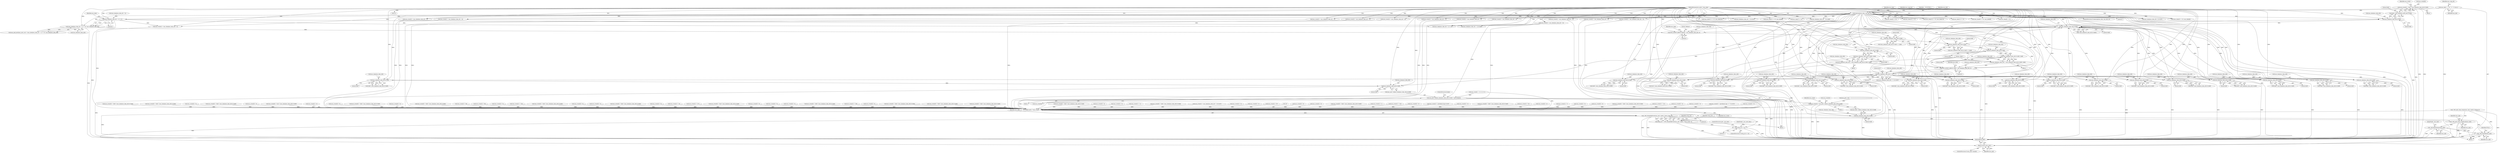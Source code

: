 digraph "0_wildmidi_660b513d99bced8783a4a5984ac2f742c74ebbdd_2@array" {
"1000727" [label="(Call,mus_event[0] = 0xb0 | (mus_data[mus_data_ofs] & 0x0f))"];
"1000731" [label="(Call,0xb0 | (mus_data[mus_data_ofs] & 0x0f))"];
"1000733" [label="(Call,mus_data[mus_data_ofs] & 0x0f)"];
"1000227" [label="(Call,memcmp(mus_data, mus_hdr, 4))"];
"1000124" [label="(MethodParameterIn,uint8_t *mus_data)"];
"1000128" [label="(Call,mus_hdr[] = { 'M', 'U', 'S', 0x1A })"];
"1000469" [label="(Call,mus_data[mus_data_ofs] >> 4)"];
"1000461" [label="(Call,MUS_EVENT_DEBUG(\"After\", mus_data[mus_data_ofs], 0))"];
"1000450" [label="(Call,mus_data[mus_data_ofs] = (mus_data[mus_data_ofs] & 0xf0) | 0x0f)"];
"1000454" [label="(Call,(mus_data[mus_data_ofs] & 0xf0) | 0x0f)"];
"1000455" [label="(Call,mus_data[mus_data_ofs] & 0xf0)"];
"1000443" [label="(Call,mus_data[mus_data_ofs] & 0x0f)"];
"1000422" [label="(Call,mus_data[mus_data_ofs] & 0x0f)"];
"1000414" [label="(Call,MUS_EVENT_DEBUG(\"Before\", mus_data[mus_data_ofs], 0))"];
"1001179" [label="(Call,mus_data[mus_data_ofs] & 0x80)"];
"1000677" [label="(Call,mus_data[mus_data_ofs] & 0x0f)"];
"1001023" [label="(Call,mus_data[mus_data_ofs] & 0x0f)"];
"1000761" [label="(Call,mus_data[mus_data_ofs] & 0x0f)"];
"1001055" [label="(Call,mus_data[mus_data_ofs] & 0x0f)"];
"1000789" [label="(Call,mus_data[mus_data_ofs] & 0x0f)"];
"1000623" [label="(Call,mus_data[mus_data_ofs] & 0x0f)"];
"1000863" [label="(Call,mus_data[mus_data_ofs] & 0x0f)"];
"1000991" [label="(Call,mus_data[mus_data_ofs] & 0x0f)"];
"1000563" [label="(Call,mus_data[mus_data_ofs] & 0x0f)"];
"1000530" [label="(Call,mus_data[mus_data_ofs] & 0x0f)"];
"1000602" [label="(Call,mus_data[mus_data_ofs] & 0x0f)"];
"1000582" [label="(Call,mus_data[mus_data_ofs] & 0x0f)"];
"1000927" [label="(Call,mus_data[mus_data_ofs] & 0x0f)"];
"1000486" [label="(Call,mus_data[mus_data_ofs] & 0x0f)"];
"1001087" [label="(Call,mus_data[mus_data_ofs] & 0x0f)"];
"1000705" [label="(Call,mus_data[mus_data_ofs] & 0x0f)"];
"1000831" [label="(Call,mus_data[mus_data_ofs] & 0x0f)"];
"1000959" [label="(Call,mus_data[mus_data_ofs] & 0x0f)"];
"1000895" [label="(Call,mus_data[mus_data_ofs] & 0x0f)"];
"1001119" [label="(Call,mus_data[mus_data_ofs] & 0x0f)"];
"1000342" [label="(Call,(mus_data[mus_data_ofs + 1] << 8) | mus_data[mus_data_ofs])"];
"1000343" [label="(Call,mus_data[mus_data_ofs + 1] << 8)"];
"1000429" [label="(Call,mus_data[mus_data_ofs] = (mus_data[mus_data_ofs] & 0xf0) | 0x09)"];
"1000433" [label="(Call,(mus_data[mus_data_ofs] & 0xf0) | 0x09)"];
"1000434" [label="(Call,mus_data[mus_data_ofs] & 0xf0)"];
"1001166" [label="(Call,(uint8_t *)mus_event)"];
"1000560" [label="(Call,mus_prev_vol[mus_data[mus_data_ofs] & 0x0f] = mus_event[2])"];
"1000596" [label="(Call,mus_event[2] = mus_prev_vol[mus_data[mus_data_ofs] & 0x0f])"];
"1001164" [label="(Call,_WM_SetupMidiEvent(mus_mdi, (uint8_t *)mus_event, 0))"];
"1001162" [label="(Call,setup_ret = _WM_SetupMidiEvent(mus_mdi, (uint8_t *)mus_event, 0))"];
"1001171" [label="(Call,setup_ret == 0)"];
"1001282" [label="(Call,_WM_midi_setup_endoftrack(mus_mdi))"];
"1001311" [label="(Call,_WM_ResetToStart(mus_mdi))"];
"1001320" [label="(Return,return (mus_mdi);)"];
"1001322" [label="(Call,_WM_freeMDI(mus_mdi))"];
"1000624" [label="(Call,mus_data[mus_data_ofs])"];
"1000484" [label="(Call,0x80 | (mus_data[mus_data_ofs] & 0x0f))"];
"1000500" [label="(Call,mus_event[2] = 0)"];
"1000914" [label="(Call,mus_event[3] = 0)"];
"1000228" [label="(Identifier,mus_data)"];
"1001049" [label="(Call,mus_event[0] = 0xb0 | (mus_data[mus_data_ofs] & 0x0f))"];
"1000449" [label="(Block,)"];
"1000706" [label="(Call,mus_data[mus_data_ofs])"];
"1000180" [label="(Call,mus_event[] = { 0, 0, 0, 0 })"];
"1000900" [label="(Call,mus_event[1] = 1)"];
"1000710" [label="(Call,mus_event[1] = 123)"];
"1000607" [label="(Call,mus_event[3] = 0)"];
"1000468" [label="(Call,(mus_data[mus_data_ofs] >> 4) & 0x07)"];
"1001283" [label="(Identifier,mus_mdi)"];
"1001164" [label="(Call,_WM_SetupMidiEvent(mus_mdi, (uint8_t *)mus_event, 0))"];
"1000705" [label="(Call,mus_data[mus_data_ofs] & 0x0f)"];
"1000637" [label="(Call,mus_event[1] = pitchbend_tmp & 0x7f)"];
"1000687" [label="(Call,mus_event[2] = 0)"];
"1000889" [label="(Call,mus_event[0] = 0xb0 | (mus_data[mus_data_ofs] & 0x0f))"];
"1001028" [label="(Call,mus_event[1] = 91)"];
"1000692" [label="(Call,mus_event[3] = 0)"];
"1000462" [label="(Literal,\"After\")"];
"1000932" [label="(Call,mus_event[1] = 7)"];
"1001176" [label="(JumpTarget,_mus_next_data:)"];
"1000845" [label="(Call,mus_event[2] = 0)"];
"1000456" [label="(Call,mus_data[mus_data_ofs])"];
"1000572" [label="(Block,)"];
"1000447" [label="(Literal,0x0f)"];
"1001287" [label="(Identifier,mus_mdi)"];
"1000422" [label="(Call,mus_data[mus_data_ofs] & 0x0f)"];
"1001027" [label="(Literal,0x0f)"];
"1000759" [label="(Call,0xb0 | (mus_data[mus_data_ofs] & 0x0f))"];
"1000959" [label="(Call,mus_data[mus_data_ofs] & 0x0f)"];
"1000351" [label="(Identifier,mus_data)"];
"1001065" [label="(Call,mus_event[2] = mus_data[mus_data_ofs + 2])"];
"1000471" [label="(Identifier,mus_data)"];
"1000850" [label="(Call,mus_event[3] = 0)"];
"1001091" [label="(Literal,0x0f)"];
"1001033" [label="(Call,mus_event[2] = mus_data[mus_data_ofs + 2])"];
"1000439" [label="(Literal,0x09)"];
"1000992" [label="(Call,mus_data[mus_data_ofs])"];
"1000513" [label="(Call,mus_data[mus_data_ofs + 1] & 0x80)"];
"1000861" [label="(Call,0xb0 | (mus_data[mus_data_ofs] & 0x0f))"];
"1000546" [label="(Call,mus_event[2] = mus_data[mus_data_ofs + 2])"];
"1001017" [label="(Call,mus_event[0] = 0xb0 | (mus_data[mus_data_ofs] & 0x0f))"];
"1000342" [label="(Call,(mus_data[mus_data_ofs + 1] << 8) | mus_data[mus_data_ofs])"];
"1000276" [label="(Call,mus_data[11] << 8)"];
"1000486" [label="(Call,mus_data[mus_data_ofs] & 0x0f)"];
"1000831" [label="(Call,mus_data[mus_data_ofs] & 0x0f)"];
"1000794" [label="(Call,mus_event[1] = 121)"];
"1000720" [label="(Call,mus_event[3] = 0)"];
"1000905" [label="(Call,mus_event[2] = mus_data[mus_data_ofs + 2])"];
"1000978" [label="(Call,mus_event[3] = 0)"];
"1000427" [label="(Literal,0x0f)"];
"1000567" [label="(Literal,0x0f)"];
"1000644" [label="(Call,mus_event[2] = (pitchbend_tmp >> 7) & 0x7f)"];
"1000927" [label="(Call,mus_data[mus_data_ofs] & 0x0f)"];
"1000560" [label="(Call,mus_prev_vol[mus_data[mus_data_ofs] & 0x0f] = mus_event[2])"];
"1000241" [label="(Identifier,mus_song_len)"];
"1001085" [label="(Call,0xb0 | (mus_data[mus_data_ofs] & 0x0f))"];
"1000586" [label="(Literal,0x0f)"];
"1000748" [label="(Call,mus_event[3] = 0)"];
"1000790" [label="(Call,mus_data[mus_data_ofs])"];
"1000576" [label="(Call,mus_event[0] = 0x90 | (mus_data[mus_data_ofs] & 0x0f))"];
"1000867" [label="(Literal,0x0f)"];
"1000789" [label="(Call,mus_data[mus_data_ofs] & 0x0f)"];
"1000985" [label="(Call,mus_event[0] = 0xb0 | (mus_data[mus_data_ofs] & 0x0f))"];
"1001138" [label="(Call,mus_event[3] = 0)"];
"1001081" [label="(Call,mus_event[0] = 0xb0 | (mus_data[mus_data_ofs] & 0x0f))"];
"1000455" [label="(Call,mus_data[mus_data_ofs] & 0xf0)"];
"1000804" [label="(Call,mus_event[3] = 0)"];
"1001117" [label="(Call,0xb0 | (mus_data[mus_data_ofs] & 0x0f))"];
"1000963" [label="(Literal,0x0f)"];
"1000825" [label="(Call,mus_event[0] = 0xc0 | (mus_data[mus_data_ofs] & 0x0f))"];
"1000762" [label="(Call,mus_data[mus_data_ofs])"];
"1000350" [label="(Call,mus_data[mus_data_ofs])"];
"1000868" [label="(Call,mus_event[1] = 0)"];
"1000424" [label="(Identifier,mus_data)"];
"1000893" [label="(Call,0xb0 | (mus_data[mus_data_ofs] & 0x0f))"];
"1000226" [label="(ControlStructure,if (memcmp(mus_data, mus_hdr, 4)))"];
"1000602" [label="(Call,mus_data[mus_data_ofs] & 0x0f)"];
"1000344" [label="(Call,mus_data[mus_data_ofs + 1])"];
"1000555" [label="(Call,mus_event[3] = 0)"];
"1001123" [label="(Literal,0x0f)"];
"1000863" [label="(Call,mus_data[mus_data_ofs] & 0x0f)"];
"1000699" [label="(Call,mus_event[0] = 0xb0 | (mus_data[mus_data_ofs] & 0x0f))"];
"1000669" [label="(Block,)"];
"1000242" [label="(Call,(mus_data[5] << 8) | mus_data[4])"];
"1001163" [label="(Identifier,setup_ret)"];
"1000265" [label="(Call,mus_data[9] << 8)"];
"1001203" [label="(Call,mus_data[mus_data_ofs++] & 0x7f)"];
"1001074" [label="(Call,mus_event[3] = 0)"];
"1001282" [label="(Call,_WM_midi_setup_endoftrack(mus_mdi))"];
"1000129" [label="(Identifier,mus_hdr)"];
"1000491" [label="(Call,mus_event[1] = mus_data[mus_data_ofs + 1])"];
"1000627" [label="(Literal,0x0f)"];
"1000520" [label="(Block,)"];
"1000787" [label="(Call,0xb0 | (mus_data[mus_data_ofs] & 0x0f))"];
"1000960" [label="(Call,mus_data[mus_data_ofs])"];
"1000783" [label="(Call,mus_event[0] = 0xb0 | (mus_data[mus_data_ofs] & 0x0f))"];
"1000233" [label="(Identifier,__FUNCTION__)"];
"1000469" [label="(Call,mus_data[mus_data_ofs] >> 4)"];
"1000275" [label="(Call,(mus_data[11] << 8) | mus_data[10])"];
"1000991" [label="(Call,mus_data[mus_data_ofs] & 0x0f)"];
"1000415" [label="(Literal,\"Before\")"];
"1001092" [label="(Call,mus_event[1] = 64)"];
"1000229" [label="(Identifier,mus_hdr)"];
"1000899" [label="(Literal,0x0f)"];
"1000442" [label="(Call,(mus_data[mus_data_ofs] & 0x0f) == 0x09)"];
"1000470" [label="(Call,mus_data[mus_data_ofs])"];
"1000450" [label="(Call,mus_data[mus_data_ofs] = (mus_data[mus_data_ofs] & 0xf0) | 0x0f)"];
"1000128" [label="(Call,mus_hdr[] = { 'M', 'U', 'S', 0x1A })"];
"1000473" [label="(Literal,4)"];
"1001024" [label="(Call,mus_data[mus_data_ofs])"];
"1001162" [label="(Call,setup_ret = _WM_SetupMidiEvent(mus_mdi, (uint8_t *)mus_event, 0))"];
"1000126" [label="(Block,)"];
"1000582" [label="(Call,mus_data[mus_data_ofs] & 0x0f)"];
"1001129" [label="(Call,mus_event[2] = mus_data[mus_data_ofs + 2])"];
"1000132" [label="(Identifier,mus_song_ofs)"];
"1000463" [label="(Call,mus_data[mus_data_ofs])"];
"1000678" [label="(Call,mus_data[mus_data_ofs])"];
"1001053" [label="(Call,0xb0 | (mus_data[mus_data_ofs] & 0x0f))"];
"1001060" [label="(Call,mus_event[1] = 93)"];
"1001316" [label="(ControlStructure,if (mus_mdi->reverb))"];
"1000430" [label="(Call,mus_data[mus_data_ofs])"];
"1001320" [label="(Return,return (mus_mdi);)"];
"1001171" [label="(Call,setup_ret == 0)"];
"1001179" [label="(Call,mus_data[mus_data_ofs] & 0x80)"];
"1000474" [label="(Literal,0x07)"];
"1000727" [label="(Call,mus_event[0] = 0xb0 | (mus_data[mus_data_ofs] & 0x0f))"];
"1000460" [label="(Literal,0x0f)"];
"1000771" [label="(Call,mus_event[2] = 0)"];
"1000740" [label="(Identifier,mus_event)"];
"1000459" [label="(Literal,0xf0)"];
"1000612" [label="(ControlStructure,break;)"];
"1001165" [label="(Identifier,mus_mdi)"];
"1000682" [label="(Call,mus_event[1] = 120)"];
"1000416" [label="(Call,mus_data[mus_data_ofs])"];
"1000600" [label="(Call,mus_prev_vol[mus_data[mus_data_ofs] & 0x0f])"];
"1001097" [label="(Call,mus_event[2] = mus_data[mus_data_ofs + 2])"];
"1000426" [label="(Literal,0x0f)"];
"1001001" [label="(Call,mus_event[2] = mus_data[mus_data_ofs + 2])"];
"1000921" [label="(Call,mus_event[0] = 0xb0 | (mus_data[mus_data_ofs] & 0x0f))"];
"1000896" [label="(Call,mus_data[mus_data_ofs])"];
"1001169" [label="(Literal,0)"];
"1001323" [label="(Identifier,mus_mdi)"];
"1001088" [label="(Call,mus_data[mus_data_ofs])"];
"1000438" [label="(Literal,0xf0)"];
"1001321" [label="(Identifier,mus_mdi)"];
"1000925" [label="(Call,0xb0 | (mus_data[mus_data_ofs] & 0x0f))"];
"1001106" [label="(Call,mus_event[3] = 0)"];
"1000563" [label="(Call,mus_data[mus_data_ofs] & 0x0f)"];
"1000882" [label="(Call,mus_event[3] = 0)"];
"1001325" [label="(Identifier,NULL)"];
"1000583" [label="(Call,mus_data[mus_data_ofs])"];
"1000832" [label="(Call,mus_data[mus_data_ofs])"];
"1000443" [label="(Call,mus_data[mus_data_ofs] & 0x0f)"];
"1000412" [label="(Block,)"];
"1000737" [label="(Literal,0x0f)"];
"1000539" [label="(Call,mus_data[mus_data_ofs + 1] & 0x7f)"];
"1000703" [label="(Call,0xb0 | (mus_data[mus_data_ofs] & 0x0f))"];
"1000829" [label="(Call,0xc0 | (mus_data[mus_data_ofs] & 0x0f))"];
"1000621" [label="(Call,0xe0 | (mus_data[mus_data_ofs] & 0x0f))"];
"1000957" [label="(Call,0xb0 | (mus_data[mus_data_ofs] & 0x0f))"];
"1001173" [label="(Literal,0)"];
"1001166" [label="(Call,(uint8_t *)mus_event)"];
"1000873" [label="(Call,mus_event[2] = mus_data[mus_data_ofs + 2])"];
"1000466" [label="(Literal,0)"];
"1000253" [label="(Call,(mus_data[7] << 8) | mus_data[6])"];
"1000793" [label="(Literal,0x0f)"];
"1000630" [label="(Call,mus_data[mus_data_ofs + 1] << 6)"];
"1000421" [label="(Call,(mus_data[mus_data_ofs] & 0x0f) == 0x0f)"];
"1001313" [label="(JumpTarget,_mus_end:)"];
"1001311" [label="(Call,_WM_ResetToStart(mus_mdi))"];
"1000254" [label="(Call,mus_data[7] << 8)"];
"1001120" [label="(Call,mus_data[mus_data_ofs])"];
"1000835" [label="(Literal,0x0f)"];
"1000671" [label="(Call,mus_event[0] = 0xb0 | (mus_data[mus_data_ofs] & 0x0f))"];
"1000349" [label="(Literal,8)"];
"1001172" [label="(Identifier,setup_ret)"];
"1000989" [label="(Call,0xb0 | (mus_data[mus_data_ofs] & 0x0f))"];
"1000715" [label="(Call,mus_event[2] = 0)"];
"1000530" [label="(Call,mus_data[mus_data_ofs] & 0x0f)"];
"1000580" [label="(Call,0x90 | (mus_data[mus_data_ofs] & 0x0f))"];
"1000937" [label="(Call,mus_event[2] = mus_data[mus_data_ofs + 2])"];
"1000731" [label="(Call,0xb0 | (mus_data[mus_data_ofs] & 0x0f))"];
"1001209" [label="(Call,mus_data[mus_data_ofs - 1] & 0x80)"];
"1000564" [label="(Call,mus_data[mus_data_ofs])"];
"1000187" [label="(Call,mus_prev_vol[] = { 0, 0, 0, 0, 0, 0, 0, 0, 0, 0, 0, 0, 0, 0, 0, 0 })"];
"1000414" [label="(Call,MUS_EVENT_DEBUG(\"Before\", mus_data[mus_data_ofs], 0))"];
"1000433" [label="(Call,(mus_data[mus_data_ofs] & 0xf0) | 0x09)"];
"1000964" [label="(Call,mus_event[1] = 10)"];
"1000766" [label="(Call,mus_event[1] = 127)"];
"1000617" [label="(Call,mus_event[0] = 0xe0 | (mus_data[mus_data_ofs] & 0x0f))"];
"1000995" [label="(Literal,0x0f)"];
"1001010" [label="(Call,mus_event[3] = 0)"];
"1000931" [label="(Literal,0x0f)"];
"1000928" [label="(Call,mus_data[mus_data_ofs])"];
"1000653" [label="(Call,mus_event[3] = 0)"];
"1000587" [label="(Call,mus_event[1] = mus_data[mus_data_ofs + 1])"];
"1000623" [label="(Call,mus_data[mus_data_ofs] & 0x0f)"];
"1001326" [label="(MethodReturn,RET)"];
"1000487" [label="(Call,mus_data[mus_data_ofs])"];
"1000454" [label="(Call,(mus_data[mus_data_ofs] & 0xf0) | 0x0f)"];
"1000243" [label="(Call,mus_data[5] << 8)"];
"1000451" [label="(Call,mus_data[mus_data_ofs])"];
"1000338" [label="(Call,mus_mid_instr[mus_instr_cnt] = (mus_data[mus_data_ofs + 1] << 8) | mus_data[mus_data_ofs])"];
"1000603" [label="(Call,mus_data[mus_data_ofs])"];
"1000490" [label="(Literal,0x0f)"];
"1000291" [label="(Call,mus_data[13] << 8)"];
"1000428" [label="(Block,)"];
"1000776" [label="(Call,mus_event[3] = 0)"];
"1000124" [label="(MethodParameterIn,uint8_t *mus_data)"];
"1000480" [label="(Call,mus_event[0] = 0x80 | (mus_data[mus_data_ofs] & 0x0f))"];
"1001059" [label="(Literal,0x0f)"];
"1000531" [label="(Call,mus_data[mus_data_ofs])"];
"1000609" [label="(Identifier,mus_event)"];
"1001119" [label="(Call,mus_data[mus_data_ofs] & 0x0f)"];
"1000681" [label="(Literal,0x0f)"];
"1001178" [label="(Call,!(mus_data[mus_data_ofs] & 0x80))"];
"1000738" [label="(Call,mus_event[1] = 126)"];
"1000534" [label="(Literal,0x0f)"];
"1001180" [label="(Call,mus_data[mus_data_ofs])"];
"1000895" [label="(Call,mus_data[mus_data_ofs] & 0x0f)"];
"1000528" [label="(Call,0x90 | (mus_data[mus_data_ofs] & 0x0f))"];
"1000227" [label="(Call,memcmp(mus_data, mus_hdr, 4))"];
"1001023" [label="(Call,mus_data[mus_data_ofs] & 0x0f)"];
"1001170" [label="(ControlStructure,if (setup_ret == 0))"];
"1000946" [label="(Call,mus_event[3] = 0)"];
"1000969" [label="(Call,mus_event[2] = mus_data[mus_data_ofs + 2])"];
"1000675" [label="(Call,0xb0 | (mus_data[mus_data_ofs] & 0x0f))"];
"1000857" [label="(Call,mus_event[0] = 0xb0 | (mus_data[mus_data_ofs] & 0x0f))"];
"1000596" [label="(Call,mus_event[2] = mus_prev_vol[mus_data[mus_data_ofs] & 0x0f])"];
"1001175" [label="(ControlStructure,goto _mus_end;)"];
"1001312" [label="(Identifier,mus_mdi)"];
"1001113" [label="(Call,mus_event[0] = 0xb0 | (mus_data[mus_data_ofs] & 0x0f))"];
"1001183" [label="(Literal,0x80)"];
"1000733" [label="(Call,mus_data[mus_data_ofs] & 0x0f)"];
"1000406" [label="(Call,_WM_midi_setup_tempo(mus_mdi, (uint32_t)tempo_f))"];
"1000290" [label="(Call,(mus_data[13] << 8) | mus_data[12])"];
"1000606" [label="(Literal,0x0f)"];
"1000755" [label="(Call,mus_event[0] = 0xb0 | (mus_data[mus_data_ofs] & 0x0f))"];
"1000597" [label="(Call,mus_event[2])"];
"1000864" [label="(Call,mus_data[mus_data_ofs])"];
"1000230" [label="(Literal,4)"];
"1001021" [label="(Call,0xb0 | (mus_data[mus_data_ofs] & 0x0f))"];
"1001055" [label="(Call,mus_data[mus_data_ofs] & 0x0f)"];
"1000728" [label="(Call,mus_event[0])"];
"1000734" [label="(Call,mus_data[mus_data_ofs])"];
"1000953" [label="(Call,mus_event[0] = 0xb0 | (mus_data[mus_data_ofs] & 0x0f))"];
"1000429" [label="(Call,mus_data[mus_data_ofs] = (mus_data[mus_data_ofs] & 0xf0) | 0x09)"];
"1000448" [label="(Literal,0x09)"];
"1000423" [label="(Call,mus_data[mus_data_ofs])"];
"1001056" [label="(Call,mus_data[mus_data_ofs])"];
"1001168" [label="(Identifier,mus_event)"];
"1001042" [label="(Call,mus_event[3] = 0)"];
"1000743" [label="(Call,mus_event[2] = 0)"];
"1001322" [label="(Call,_WM_freeMDI(mus_mdi))"];
"1000561" [label="(Call,mus_prev_vol[mus_data[mus_data_ofs] & 0x0f])"];
"1000732" [label="(Literal,0xb0)"];
"1000996" [label="(Call,mus_event[1] = 11)"];
"1000524" [label="(Call,mus_event[0] = 0x90 | (mus_data[mus_data_ofs] & 0x0f))"];
"1000461" [label="(Call,MUS_EVENT_DEBUG(\"After\", mus_data[mus_data_ofs], 0))"];
"1000677" [label="(Call,mus_data[mus_data_ofs] & 0x0f)"];
"1000535" [label="(Call,mus_event[1] = mus_data[mus_data_ofs + 1] & 0x7f)"];
"1000419" [label="(Literal,0)"];
"1000799" [label="(Call,mus_event[2] = 0)"];
"1000264" [label="(Call,(mus_data[9] << 8) | mus_data[8])"];
"1000444" [label="(Call,mus_data[mus_data_ofs])"];
"1000505" [label="(Call,mus_event[3] = 0)"];
"1000343" [label="(Call,mus_data[mus_data_ofs + 1] << 8)"];
"1000434" [label="(Call,mus_data[mus_data_ofs] & 0xf0)"];
"1000761" [label="(Call,mus_data[mus_data_ofs] & 0x0f)"];
"1001124" [label="(Call,mus_event[1] = 67)"];
"1000709" [label="(Literal,0x0f)"];
"1000435" [label="(Call,mus_data[mus_data_ofs])"];
"1000836" [label="(Call,mus_event[1] = mus_data[mus_data_ofs + 2])"];
"1000568" [label="(Call,mus_event[2])"];
"1000765" [label="(Literal,0x0f)"];
"1001087" [label="(Call,mus_data[mus_data_ofs] & 0x0f)"];
"1000727" -> "1000669"  [label="AST: "];
"1000727" -> "1000731"  [label="CFG: "];
"1000728" -> "1000727"  [label="AST: "];
"1000731" -> "1000727"  [label="AST: "];
"1000740" -> "1000727"  [label="CFG: "];
"1000727" -> "1001326"  [label="DDG: "];
"1000727" -> "1001326"  [label="DDG: "];
"1000731" -> "1000727"  [label="DDG: "];
"1000731" -> "1000727"  [label="DDG: "];
"1000727" -> "1001166"  [label="DDG: "];
"1000731" -> "1000733"  [label="CFG: "];
"1000732" -> "1000731"  [label="AST: "];
"1000733" -> "1000731"  [label="AST: "];
"1000731" -> "1001326"  [label="DDG: "];
"1000733" -> "1000731"  [label="DDG: "];
"1000733" -> "1000731"  [label="DDG: "];
"1000733" -> "1000737"  [label="CFG: "];
"1000734" -> "1000733"  [label="AST: "];
"1000737" -> "1000733"  [label="AST: "];
"1000733" -> "1001326"  [label="DDG: "];
"1000227" -> "1000733"  [label="DDG: "];
"1000469" -> "1000733"  [label="DDG: "];
"1000124" -> "1000733"  [label="DDG: "];
"1000733" -> "1001179"  [label="DDG: "];
"1000227" -> "1000226"  [label="AST: "];
"1000227" -> "1000230"  [label="CFG: "];
"1000228" -> "1000227"  [label="AST: "];
"1000229" -> "1000227"  [label="AST: "];
"1000230" -> "1000227"  [label="AST: "];
"1000233" -> "1000227"  [label="CFG: "];
"1000241" -> "1000227"  [label="CFG: "];
"1000227" -> "1001326"  [label="DDG: "];
"1000227" -> "1001326"  [label="DDG: "];
"1000227" -> "1001326"  [label="DDG: "];
"1000124" -> "1000227"  [label="DDG: "];
"1000128" -> "1000227"  [label="DDG: "];
"1000227" -> "1000243"  [label="DDG: "];
"1000227" -> "1000242"  [label="DDG: "];
"1000227" -> "1000254"  [label="DDG: "];
"1000227" -> "1000253"  [label="DDG: "];
"1000227" -> "1000265"  [label="DDG: "];
"1000227" -> "1000264"  [label="DDG: "];
"1000227" -> "1000276"  [label="DDG: "];
"1000227" -> "1000275"  [label="DDG: "];
"1000227" -> "1000291"  [label="DDG: "];
"1000227" -> "1000290"  [label="DDG: "];
"1000227" -> "1000343"  [label="DDG: "];
"1000227" -> "1000342"  [label="DDG: "];
"1000227" -> "1000414"  [label="DDG: "];
"1000227" -> "1000422"  [label="DDG: "];
"1000227" -> "1000434"  [label="DDG: "];
"1000227" -> "1000443"  [label="DDG: "];
"1000227" -> "1000455"  [label="DDG: "];
"1000227" -> "1000461"  [label="DDG: "];
"1000227" -> "1000469"  [label="DDG: "];
"1000227" -> "1000486"  [label="DDG: "];
"1000227" -> "1000491"  [label="DDG: "];
"1000227" -> "1000513"  [label="DDG: "];
"1000227" -> "1000530"  [label="DDG: "];
"1000227" -> "1000539"  [label="DDG: "];
"1000227" -> "1000546"  [label="DDG: "];
"1000227" -> "1000563"  [label="DDG: "];
"1000227" -> "1000582"  [label="DDG: "];
"1000227" -> "1000587"  [label="DDG: "];
"1000227" -> "1000602"  [label="DDG: "];
"1000227" -> "1000623"  [label="DDG: "];
"1000227" -> "1000630"  [label="DDG: "];
"1000227" -> "1000677"  [label="DDG: "];
"1000227" -> "1000705"  [label="DDG: "];
"1000227" -> "1000761"  [label="DDG: "];
"1000227" -> "1000789"  [label="DDG: "];
"1000227" -> "1000831"  [label="DDG: "];
"1000227" -> "1000836"  [label="DDG: "];
"1000227" -> "1000863"  [label="DDG: "];
"1000227" -> "1000873"  [label="DDG: "];
"1000227" -> "1000895"  [label="DDG: "];
"1000227" -> "1000905"  [label="DDG: "];
"1000227" -> "1000927"  [label="DDG: "];
"1000227" -> "1000937"  [label="DDG: "];
"1000227" -> "1000959"  [label="DDG: "];
"1000227" -> "1000969"  [label="DDG: "];
"1000227" -> "1000991"  [label="DDG: "];
"1000227" -> "1001001"  [label="DDG: "];
"1000227" -> "1001023"  [label="DDG: "];
"1000227" -> "1001033"  [label="DDG: "];
"1000227" -> "1001055"  [label="DDG: "];
"1000227" -> "1001065"  [label="DDG: "];
"1000227" -> "1001087"  [label="DDG: "];
"1000227" -> "1001097"  [label="DDG: "];
"1000227" -> "1001119"  [label="DDG: "];
"1000227" -> "1001129"  [label="DDG: "];
"1000227" -> "1001179"  [label="DDG: "];
"1000227" -> "1001203"  [label="DDG: "];
"1000227" -> "1001209"  [label="DDG: "];
"1000124" -> "1000123"  [label="AST: "];
"1000124" -> "1001326"  [label="DDG: "];
"1000124" -> "1000243"  [label="DDG: "];
"1000124" -> "1000242"  [label="DDG: "];
"1000124" -> "1000254"  [label="DDG: "];
"1000124" -> "1000253"  [label="DDG: "];
"1000124" -> "1000265"  [label="DDG: "];
"1000124" -> "1000264"  [label="DDG: "];
"1000124" -> "1000276"  [label="DDG: "];
"1000124" -> "1000275"  [label="DDG: "];
"1000124" -> "1000291"  [label="DDG: "];
"1000124" -> "1000290"  [label="DDG: "];
"1000124" -> "1000343"  [label="DDG: "];
"1000124" -> "1000342"  [label="DDG: "];
"1000124" -> "1000414"  [label="DDG: "];
"1000124" -> "1000422"  [label="DDG: "];
"1000124" -> "1000429"  [label="DDG: "];
"1000124" -> "1000434"  [label="DDG: "];
"1000124" -> "1000443"  [label="DDG: "];
"1000124" -> "1000450"  [label="DDG: "];
"1000124" -> "1000455"  [label="DDG: "];
"1000124" -> "1000461"  [label="DDG: "];
"1000124" -> "1000469"  [label="DDG: "];
"1000124" -> "1000486"  [label="DDG: "];
"1000124" -> "1000491"  [label="DDG: "];
"1000124" -> "1000513"  [label="DDG: "];
"1000124" -> "1000530"  [label="DDG: "];
"1000124" -> "1000539"  [label="DDG: "];
"1000124" -> "1000546"  [label="DDG: "];
"1000124" -> "1000563"  [label="DDG: "];
"1000124" -> "1000582"  [label="DDG: "];
"1000124" -> "1000587"  [label="DDG: "];
"1000124" -> "1000602"  [label="DDG: "];
"1000124" -> "1000623"  [label="DDG: "];
"1000124" -> "1000630"  [label="DDG: "];
"1000124" -> "1000677"  [label="DDG: "];
"1000124" -> "1000705"  [label="DDG: "];
"1000124" -> "1000761"  [label="DDG: "];
"1000124" -> "1000789"  [label="DDG: "];
"1000124" -> "1000831"  [label="DDG: "];
"1000124" -> "1000836"  [label="DDG: "];
"1000124" -> "1000863"  [label="DDG: "];
"1000124" -> "1000873"  [label="DDG: "];
"1000124" -> "1000895"  [label="DDG: "];
"1000124" -> "1000905"  [label="DDG: "];
"1000124" -> "1000927"  [label="DDG: "];
"1000124" -> "1000937"  [label="DDG: "];
"1000124" -> "1000959"  [label="DDG: "];
"1000124" -> "1000969"  [label="DDG: "];
"1000124" -> "1000991"  [label="DDG: "];
"1000124" -> "1001001"  [label="DDG: "];
"1000124" -> "1001023"  [label="DDG: "];
"1000124" -> "1001033"  [label="DDG: "];
"1000124" -> "1001055"  [label="DDG: "];
"1000124" -> "1001065"  [label="DDG: "];
"1000124" -> "1001087"  [label="DDG: "];
"1000124" -> "1001097"  [label="DDG: "];
"1000124" -> "1001119"  [label="DDG: "];
"1000124" -> "1001129"  [label="DDG: "];
"1000124" -> "1001179"  [label="DDG: "];
"1000124" -> "1001203"  [label="DDG: "];
"1000124" -> "1001209"  [label="DDG: "];
"1000128" -> "1000126"  [label="AST: "];
"1000128" -> "1000129"  [label="CFG: "];
"1000129" -> "1000128"  [label="AST: "];
"1000132" -> "1000128"  [label="CFG: "];
"1000128" -> "1001326"  [label="DDG: "];
"1000469" -> "1000468"  [label="AST: "];
"1000469" -> "1000473"  [label="CFG: "];
"1000470" -> "1000469"  [label="AST: "];
"1000473" -> "1000469"  [label="AST: "];
"1000474" -> "1000469"  [label="CFG: "];
"1000469" -> "1001326"  [label="DDG: "];
"1000469" -> "1000468"  [label="DDG: "];
"1000469" -> "1000468"  [label="DDG: "];
"1000461" -> "1000469"  [label="DDG: "];
"1000469" -> "1000486"  [label="DDG: "];
"1000469" -> "1000530"  [label="DDG: "];
"1000469" -> "1000582"  [label="DDG: "];
"1000469" -> "1000623"  [label="DDG: "];
"1000469" -> "1000677"  [label="DDG: "];
"1000469" -> "1000705"  [label="DDG: "];
"1000469" -> "1000761"  [label="DDG: "];
"1000469" -> "1000789"  [label="DDG: "];
"1000469" -> "1000831"  [label="DDG: "];
"1000469" -> "1000863"  [label="DDG: "];
"1000469" -> "1000895"  [label="DDG: "];
"1000469" -> "1000927"  [label="DDG: "];
"1000469" -> "1000959"  [label="DDG: "];
"1000469" -> "1000991"  [label="DDG: "];
"1000469" -> "1001023"  [label="DDG: "];
"1000469" -> "1001055"  [label="DDG: "];
"1000469" -> "1001087"  [label="DDG: "];
"1000469" -> "1001119"  [label="DDG: "];
"1000469" -> "1001179"  [label="DDG: "];
"1000461" -> "1000412"  [label="AST: "];
"1000461" -> "1000466"  [label="CFG: "];
"1000462" -> "1000461"  [label="AST: "];
"1000463" -> "1000461"  [label="AST: "];
"1000466" -> "1000461"  [label="AST: "];
"1000471" -> "1000461"  [label="CFG: "];
"1000461" -> "1001326"  [label="DDG: "];
"1000450" -> "1000461"  [label="DDG: "];
"1000429" -> "1000461"  [label="DDG: "];
"1000443" -> "1000461"  [label="DDG: "];
"1000450" -> "1000449"  [label="AST: "];
"1000450" -> "1000454"  [label="CFG: "];
"1000451" -> "1000450"  [label="AST: "];
"1000454" -> "1000450"  [label="AST: "];
"1000462" -> "1000450"  [label="CFG: "];
"1000450" -> "1001326"  [label="DDG: "];
"1000454" -> "1000450"  [label="DDG: "];
"1000454" -> "1000450"  [label="DDG: "];
"1000454" -> "1000460"  [label="CFG: "];
"1000455" -> "1000454"  [label="AST: "];
"1000460" -> "1000454"  [label="AST: "];
"1000454" -> "1001326"  [label="DDG: "];
"1000455" -> "1000454"  [label="DDG: "];
"1000455" -> "1000454"  [label="DDG: "];
"1000455" -> "1000459"  [label="CFG: "];
"1000456" -> "1000455"  [label="AST: "];
"1000459" -> "1000455"  [label="AST: "];
"1000460" -> "1000455"  [label="CFG: "];
"1000443" -> "1000455"  [label="DDG: "];
"1000443" -> "1000442"  [label="AST: "];
"1000443" -> "1000447"  [label="CFG: "];
"1000444" -> "1000443"  [label="AST: "];
"1000447" -> "1000443"  [label="AST: "];
"1000448" -> "1000443"  [label="CFG: "];
"1000443" -> "1000442"  [label="DDG: "];
"1000443" -> "1000442"  [label="DDG: "];
"1000422" -> "1000443"  [label="DDG: "];
"1000422" -> "1000421"  [label="AST: "];
"1000422" -> "1000426"  [label="CFG: "];
"1000423" -> "1000422"  [label="AST: "];
"1000426" -> "1000422"  [label="AST: "];
"1000427" -> "1000422"  [label="CFG: "];
"1000422" -> "1000421"  [label="DDG: "];
"1000422" -> "1000421"  [label="DDG: "];
"1000414" -> "1000422"  [label="DDG: "];
"1000422" -> "1000434"  [label="DDG: "];
"1000414" -> "1000412"  [label="AST: "];
"1000414" -> "1000419"  [label="CFG: "];
"1000415" -> "1000414"  [label="AST: "];
"1000416" -> "1000414"  [label="AST: "];
"1000419" -> "1000414"  [label="AST: "];
"1000424" -> "1000414"  [label="CFG: "];
"1000414" -> "1001326"  [label="DDG: "];
"1001179" -> "1000414"  [label="DDG: "];
"1000342" -> "1000414"  [label="DDG: "];
"1001179" -> "1001178"  [label="AST: "];
"1001179" -> "1001183"  [label="CFG: "];
"1001180" -> "1001179"  [label="AST: "];
"1001183" -> "1001179"  [label="AST: "];
"1001178" -> "1001179"  [label="CFG: "];
"1001179" -> "1001326"  [label="DDG: "];
"1001179" -> "1001178"  [label="DDG: "];
"1001179" -> "1001178"  [label="DDG: "];
"1000677" -> "1001179"  [label="DDG: "];
"1001023" -> "1001179"  [label="DDG: "];
"1000761" -> "1001179"  [label="DDG: "];
"1001055" -> "1001179"  [label="DDG: "];
"1000789" -> "1001179"  [label="DDG: "];
"1000623" -> "1001179"  [label="DDG: "];
"1000863" -> "1001179"  [label="DDG: "];
"1000991" -> "1001179"  [label="DDG: "];
"1000563" -> "1001179"  [label="DDG: "];
"1000602" -> "1001179"  [label="DDG: "];
"1000927" -> "1001179"  [label="DDG: "];
"1000486" -> "1001179"  [label="DDG: "];
"1001087" -> "1001179"  [label="DDG: "];
"1000705" -> "1001179"  [label="DDG: "];
"1000831" -> "1001179"  [label="DDG: "];
"1000959" -> "1001179"  [label="DDG: "];
"1000895" -> "1001179"  [label="DDG: "];
"1001119" -> "1001179"  [label="DDG: "];
"1000677" -> "1000675"  [label="AST: "];
"1000677" -> "1000681"  [label="CFG: "];
"1000678" -> "1000677"  [label="AST: "];
"1000681" -> "1000677"  [label="AST: "];
"1000675" -> "1000677"  [label="CFG: "];
"1000677" -> "1001326"  [label="DDG: "];
"1000677" -> "1000675"  [label="DDG: "];
"1000677" -> "1000675"  [label="DDG: "];
"1001023" -> "1001021"  [label="AST: "];
"1001023" -> "1001027"  [label="CFG: "];
"1001024" -> "1001023"  [label="AST: "];
"1001027" -> "1001023"  [label="AST: "];
"1001021" -> "1001023"  [label="CFG: "];
"1001023" -> "1001326"  [label="DDG: "];
"1001023" -> "1001021"  [label="DDG: "];
"1001023" -> "1001021"  [label="DDG: "];
"1000761" -> "1000759"  [label="AST: "];
"1000761" -> "1000765"  [label="CFG: "];
"1000762" -> "1000761"  [label="AST: "];
"1000765" -> "1000761"  [label="AST: "];
"1000759" -> "1000761"  [label="CFG: "];
"1000761" -> "1001326"  [label="DDG: "];
"1000761" -> "1000759"  [label="DDG: "];
"1000761" -> "1000759"  [label="DDG: "];
"1001055" -> "1001053"  [label="AST: "];
"1001055" -> "1001059"  [label="CFG: "];
"1001056" -> "1001055"  [label="AST: "];
"1001059" -> "1001055"  [label="AST: "];
"1001053" -> "1001055"  [label="CFG: "];
"1001055" -> "1001326"  [label="DDG: "];
"1001055" -> "1001053"  [label="DDG: "];
"1001055" -> "1001053"  [label="DDG: "];
"1000789" -> "1000787"  [label="AST: "];
"1000789" -> "1000793"  [label="CFG: "];
"1000790" -> "1000789"  [label="AST: "];
"1000793" -> "1000789"  [label="AST: "];
"1000787" -> "1000789"  [label="CFG: "];
"1000789" -> "1001326"  [label="DDG: "];
"1000789" -> "1000787"  [label="DDG: "];
"1000789" -> "1000787"  [label="DDG: "];
"1000623" -> "1000621"  [label="AST: "];
"1000623" -> "1000627"  [label="CFG: "];
"1000624" -> "1000623"  [label="AST: "];
"1000627" -> "1000623"  [label="AST: "];
"1000621" -> "1000623"  [label="CFG: "];
"1000623" -> "1001326"  [label="DDG: "];
"1000623" -> "1000621"  [label="DDG: "];
"1000623" -> "1000621"  [label="DDG: "];
"1000863" -> "1000861"  [label="AST: "];
"1000863" -> "1000867"  [label="CFG: "];
"1000864" -> "1000863"  [label="AST: "];
"1000867" -> "1000863"  [label="AST: "];
"1000861" -> "1000863"  [label="CFG: "];
"1000863" -> "1001326"  [label="DDG: "];
"1000863" -> "1000861"  [label="DDG: "];
"1000863" -> "1000861"  [label="DDG: "];
"1000991" -> "1000989"  [label="AST: "];
"1000991" -> "1000995"  [label="CFG: "];
"1000992" -> "1000991"  [label="AST: "];
"1000995" -> "1000991"  [label="AST: "];
"1000989" -> "1000991"  [label="CFG: "];
"1000991" -> "1001326"  [label="DDG: "];
"1000991" -> "1000989"  [label="DDG: "];
"1000991" -> "1000989"  [label="DDG: "];
"1000563" -> "1000561"  [label="AST: "];
"1000563" -> "1000567"  [label="CFG: "];
"1000564" -> "1000563"  [label="AST: "];
"1000567" -> "1000563"  [label="AST: "];
"1000561" -> "1000563"  [label="CFG: "];
"1000563" -> "1001326"  [label="DDG: "];
"1000530" -> "1000563"  [label="DDG: "];
"1000530" -> "1000528"  [label="AST: "];
"1000530" -> "1000534"  [label="CFG: "];
"1000531" -> "1000530"  [label="AST: "];
"1000534" -> "1000530"  [label="AST: "];
"1000528" -> "1000530"  [label="CFG: "];
"1000530" -> "1000528"  [label="DDG: "];
"1000530" -> "1000528"  [label="DDG: "];
"1000602" -> "1000600"  [label="AST: "];
"1000602" -> "1000606"  [label="CFG: "];
"1000603" -> "1000602"  [label="AST: "];
"1000606" -> "1000602"  [label="AST: "];
"1000600" -> "1000602"  [label="CFG: "];
"1000602" -> "1001326"  [label="DDG: "];
"1000582" -> "1000602"  [label="DDG: "];
"1000582" -> "1000580"  [label="AST: "];
"1000582" -> "1000586"  [label="CFG: "];
"1000583" -> "1000582"  [label="AST: "];
"1000586" -> "1000582"  [label="AST: "];
"1000580" -> "1000582"  [label="CFG: "];
"1000582" -> "1000580"  [label="DDG: "];
"1000582" -> "1000580"  [label="DDG: "];
"1000927" -> "1000925"  [label="AST: "];
"1000927" -> "1000931"  [label="CFG: "];
"1000928" -> "1000927"  [label="AST: "];
"1000931" -> "1000927"  [label="AST: "];
"1000925" -> "1000927"  [label="CFG: "];
"1000927" -> "1001326"  [label="DDG: "];
"1000927" -> "1000925"  [label="DDG: "];
"1000927" -> "1000925"  [label="DDG: "];
"1000486" -> "1000484"  [label="AST: "];
"1000486" -> "1000490"  [label="CFG: "];
"1000487" -> "1000486"  [label="AST: "];
"1000490" -> "1000486"  [label="AST: "];
"1000484" -> "1000486"  [label="CFG: "];
"1000486" -> "1001326"  [label="DDG: "];
"1000486" -> "1000484"  [label="DDG: "];
"1000486" -> "1000484"  [label="DDG: "];
"1001087" -> "1001085"  [label="AST: "];
"1001087" -> "1001091"  [label="CFG: "];
"1001088" -> "1001087"  [label="AST: "];
"1001091" -> "1001087"  [label="AST: "];
"1001085" -> "1001087"  [label="CFG: "];
"1001087" -> "1001326"  [label="DDG: "];
"1001087" -> "1001085"  [label="DDG: "];
"1001087" -> "1001085"  [label="DDG: "];
"1000705" -> "1000703"  [label="AST: "];
"1000705" -> "1000709"  [label="CFG: "];
"1000706" -> "1000705"  [label="AST: "];
"1000709" -> "1000705"  [label="AST: "];
"1000703" -> "1000705"  [label="CFG: "];
"1000705" -> "1001326"  [label="DDG: "];
"1000705" -> "1000703"  [label="DDG: "];
"1000705" -> "1000703"  [label="DDG: "];
"1000831" -> "1000829"  [label="AST: "];
"1000831" -> "1000835"  [label="CFG: "];
"1000832" -> "1000831"  [label="AST: "];
"1000835" -> "1000831"  [label="AST: "];
"1000829" -> "1000831"  [label="CFG: "];
"1000831" -> "1001326"  [label="DDG: "];
"1000831" -> "1000829"  [label="DDG: "];
"1000831" -> "1000829"  [label="DDG: "];
"1000959" -> "1000957"  [label="AST: "];
"1000959" -> "1000963"  [label="CFG: "];
"1000960" -> "1000959"  [label="AST: "];
"1000963" -> "1000959"  [label="AST: "];
"1000957" -> "1000959"  [label="CFG: "];
"1000959" -> "1001326"  [label="DDG: "];
"1000959" -> "1000957"  [label="DDG: "];
"1000959" -> "1000957"  [label="DDG: "];
"1000895" -> "1000893"  [label="AST: "];
"1000895" -> "1000899"  [label="CFG: "];
"1000896" -> "1000895"  [label="AST: "];
"1000899" -> "1000895"  [label="AST: "];
"1000893" -> "1000895"  [label="CFG: "];
"1000895" -> "1001326"  [label="DDG: "];
"1000895" -> "1000893"  [label="DDG: "];
"1000895" -> "1000893"  [label="DDG: "];
"1001119" -> "1001117"  [label="AST: "];
"1001119" -> "1001123"  [label="CFG: "];
"1001120" -> "1001119"  [label="AST: "];
"1001123" -> "1001119"  [label="AST: "];
"1001117" -> "1001119"  [label="CFG: "];
"1001119" -> "1001326"  [label="DDG: "];
"1001119" -> "1001117"  [label="DDG: "];
"1001119" -> "1001117"  [label="DDG: "];
"1000342" -> "1000338"  [label="AST: "];
"1000342" -> "1000350"  [label="CFG: "];
"1000343" -> "1000342"  [label="AST: "];
"1000350" -> "1000342"  [label="AST: "];
"1000338" -> "1000342"  [label="CFG: "];
"1000342" -> "1001326"  [label="DDG: "];
"1000342" -> "1000338"  [label="DDG: "];
"1000342" -> "1000338"  [label="DDG: "];
"1000343" -> "1000342"  [label="DDG: "];
"1000343" -> "1000342"  [label="DDG: "];
"1000343" -> "1000349"  [label="CFG: "];
"1000344" -> "1000343"  [label="AST: "];
"1000349" -> "1000343"  [label="AST: "];
"1000351" -> "1000343"  [label="CFG: "];
"1000343" -> "1001326"  [label="DDG: "];
"1000343" -> "1000491"  [label="DDG: "];
"1000343" -> "1000513"  [label="DDG: "];
"1000343" -> "1000630"  [label="DDG: "];
"1000429" -> "1000428"  [label="AST: "];
"1000429" -> "1000433"  [label="CFG: "];
"1000430" -> "1000429"  [label="AST: "];
"1000433" -> "1000429"  [label="AST: "];
"1000462" -> "1000429"  [label="CFG: "];
"1000429" -> "1001326"  [label="DDG: "];
"1000433" -> "1000429"  [label="DDG: "];
"1000433" -> "1000429"  [label="DDG: "];
"1000433" -> "1000439"  [label="CFG: "];
"1000434" -> "1000433"  [label="AST: "];
"1000439" -> "1000433"  [label="AST: "];
"1000433" -> "1001326"  [label="DDG: "];
"1000434" -> "1000433"  [label="DDG: "];
"1000434" -> "1000433"  [label="DDG: "];
"1000434" -> "1000438"  [label="CFG: "];
"1000435" -> "1000434"  [label="AST: "];
"1000438" -> "1000434"  [label="AST: "];
"1000439" -> "1000434"  [label="CFG: "];
"1001166" -> "1001164"  [label="AST: "];
"1001166" -> "1001168"  [label="CFG: "];
"1001167" -> "1001166"  [label="AST: "];
"1001168" -> "1001166"  [label="AST: "];
"1001169" -> "1001166"  [label="CFG: "];
"1001166" -> "1001326"  [label="DDG: "];
"1001166" -> "1000560"  [label="DDG: "];
"1001166" -> "1001164"  [label="DDG: "];
"1000715" -> "1001166"  [label="DDG: "];
"1000710" -> "1001166"  [label="DDG: "];
"1001097" -> "1001166"  [label="DDG: "];
"1001049" -> "1001166"  [label="DDG: "];
"1000845" -> "1001166"  [label="DDG: "];
"1001106" -> "1001166"  [label="DDG: "];
"1000748" -> "1001166"  [label="DDG: "];
"1000946" -> "1001166"  [label="DDG: "];
"1000857" -> "1001166"  [label="DDG: "];
"1000850" -> "1001166"  [label="DDG: "];
"1000804" -> "1001166"  [label="DDG: "];
"1001074" -> "1001166"  [label="DDG: "];
"1000637" -> "1001166"  [label="DDG: "];
"1000699" -> "1001166"  [label="DDG: "];
"1000524" -> "1001166"  [label="DDG: "];
"1000692" -> "1001166"  [label="DDG: "];
"1001129" -> "1001166"  [label="DDG: "];
"1001113" -> "1001166"  [label="DDG: "];
"1000873" -> "1001166"  [label="DDG: "];
"1001065" -> "1001166"  [label="DDG: "];
"1000882" -> "1001166"  [label="DDG: "];
"1000505" -> "1001166"  [label="DDG: "];
"1001060" -> "1001166"  [label="DDG: "];
"1000576" -> "1001166"  [label="DDG: "];
"1000617" -> "1001166"  [label="DDG: "];
"1000964" -> "1001166"  [label="DDG: "];
"1000743" -> "1001166"  [label="DDG: "];
"1000937" -> "1001166"  [label="DDG: "];
"1000596" -> "1001166"  [label="DDG: "];
"1000682" -> "1001166"  [label="DDG: "];
"1000905" -> "1001166"  [label="DDG: "];
"1000978" -> "1001166"  [label="DDG: "];
"1000766" -> "1001166"  [label="DDG: "];
"1000738" -> "1001166"  [label="DDG: "];
"1000587" -> "1001166"  [label="DDG: "];
"1000794" -> "1001166"  [label="DDG: "];
"1000607" -> "1001166"  [label="DDG: "];
"1000996" -> "1001166"  [label="DDG: "];
"1001017" -> "1001166"  [label="DDG: "];
"1000889" -> "1001166"  [label="DDG: "];
"1000535" -> "1001166"  [label="DDG: "];
"1001138" -> "1001166"  [label="DDG: "];
"1000180" -> "1001166"  [label="DDG: "];
"1000776" -> "1001166"  [label="DDG: "];
"1000671" -> "1001166"  [label="DDG: "];
"1000555" -> "1001166"  [label="DDG: "];
"1000799" -> "1001166"  [label="DDG: "];
"1000783" -> "1001166"  [label="DDG: "];
"1000720" -> "1001166"  [label="DDG: "];
"1000500" -> "1001166"  [label="DDG: "];
"1001042" -> "1001166"  [label="DDG: "];
"1000932" -> "1001166"  [label="DDG: "];
"1000985" -> "1001166"  [label="DDG: "];
"1001001" -> "1001166"  [label="DDG: "];
"1000687" -> "1001166"  [label="DDG: "];
"1001028" -> "1001166"  [label="DDG: "];
"1001092" -> "1001166"  [label="DDG: "];
"1000825" -> "1001166"  [label="DDG: "];
"1000644" -> "1001166"  [label="DDG: "];
"1001010" -> "1001166"  [label="DDG: "];
"1000491" -> "1001166"  [label="DDG: "];
"1000653" -> "1001166"  [label="DDG: "];
"1000969" -> "1001166"  [label="DDG: "];
"1000914" -> "1001166"  [label="DDG: "];
"1000480" -> "1001166"  [label="DDG: "];
"1000953" -> "1001166"  [label="DDG: "];
"1000771" -> "1001166"  [label="DDG: "];
"1000755" -> "1001166"  [label="DDG: "];
"1000836" -> "1001166"  [label="DDG: "];
"1000921" -> "1001166"  [label="DDG: "];
"1001033" -> "1001166"  [label="DDG: "];
"1001124" -> "1001166"  [label="DDG: "];
"1000900" -> "1001166"  [label="DDG: "];
"1000868" -> "1001166"  [label="DDG: "];
"1001081" -> "1001166"  [label="DDG: "];
"1000546" -> "1001166"  [label="DDG: "];
"1000560" -> "1000520"  [label="AST: "];
"1000560" -> "1000568"  [label="CFG: "];
"1000561" -> "1000560"  [label="AST: "];
"1000568" -> "1000560"  [label="AST: "];
"1000612" -> "1000560"  [label="CFG: "];
"1000560" -> "1001326"  [label="DDG: "];
"1000560" -> "1001326"  [label="DDG: "];
"1000180" -> "1000560"  [label="DDG: "];
"1000546" -> "1000560"  [label="DDG: "];
"1000560" -> "1000596"  [label="DDG: "];
"1000596" -> "1000572"  [label="AST: "];
"1000596" -> "1000600"  [label="CFG: "];
"1000597" -> "1000596"  [label="AST: "];
"1000600" -> "1000596"  [label="AST: "];
"1000609" -> "1000596"  [label="CFG: "];
"1000596" -> "1001326"  [label="DDG: "];
"1000596" -> "1001326"  [label="DDG: "];
"1000187" -> "1000596"  [label="DDG: "];
"1001164" -> "1001162"  [label="AST: "];
"1001164" -> "1001169"  [label="CFG: "];
"1001165" -> "1001164"  [label="AST: "];
"1001169" -> "1001164"  [label="AST: "];
"1001162" -> "1001164"  [label="CFG: "];
"1001164" -> "1001326"  [label="DDG: "];
"1001164" -> "1001326"  [label="DDG: "];
"1001164" -> "1001162"  [label="DDG: "];
"1001164" -> "1001162"  [label="DDG: "];
"1001164" -> "1001162"  [label="DDG: "];
"1000406" -> "1001164"  [label="DDG: "];
"1001164" -> "1001282"  [label="DDG: "];
"1001164" -> "1001320"  [label="DDG: "];
"1001164" -> "1001322"  [label="DDG: "];
"1001162" -> "1000412"  [label="AST: "];
"1001163" -> "1001162"  [label="AST: "];
"1001172" -> "1001162"  [label="CFG: "];
"1001162" -> "1001326"  [label="DDG: "];
"1001162" -> "1001171"  [label="DDG: "];
"1001171" -> "1001170"  [label="AST: "];
"1001171" -> "1001173"  [label="CFG: "];
"1001172" -> "1001171"  [label="AST: "];
"1001173" -> "1001171"  [label="AST: "];
"1001175" -> "1001171"  [label="CFG: "];
"1001176" -> "1001171"  [label="CFG: "];
"1001171" -> "1001326"  [label="DDG: "];
"1001171" -> "1001326"  [label="DDG: "];
"1001282" -> "1000126"  [label="AST: "];
"1001282" -> "1001283"  [label="CFG: "];
"1001283" -> "1001282"  [label="AST: "];
"1001287" -> "1001282"  [label="CFG: "];
"1001282" -> "1001326"  [label="DDG: "];
"1000406" -> "1001282"  [label="DDG: "];
"1001282" -> "1001311"  [label="DDG: "];
"1001311" -> "1000126"  [label="AST: "];
"1001311" -> "1001312"  [label="CFG: "];
"1001312" -> "1001311"  [label="AST: "];
"1001313" -> "1001311"  [label="CFG: "];
"1001311" -> "1001326"  [label="DDG: "];
"1001311" -> "1001326"  [label="DDG: "];
"1001311" -> "1001320"  [label="DDG: "];
"1001311" -> "1001322"  [label="DDG: "];
"1001320" -> "1001316"  [label="AST: "];
"1001320" -> "1001321"  [label="CFG: "];
"1001321" -> "1001320"  [label="AST: "];
"1001326" -> "1001320"  [label="CFG: "];
"1001320" -> "1001326"  [label="DDG: "];
"1001321" -> "1001320"  [label="DDG: "];
"1000406" -> "1001320"  [label="DDG: "];
"1001322" -> "1000126"  [label="AST: "];
"1001322" -> "1001323"  [label="CFG: "];
"1001323" -> "1001322"  [label="AST: "];
"1001325" -> "1001322"  [label="CFG: "];
"1001322" -> "1001326"  [label="DDG: "];
"1001322" -> "1001326"  [label="DDG: "];
"1000406" -> "1001322"  [label="DDG: "];
}
